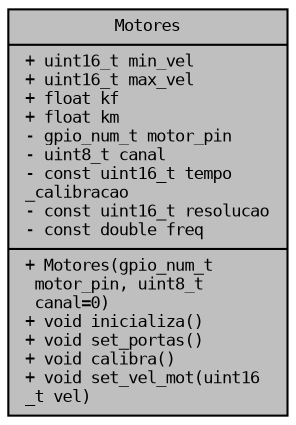 digraph "Motores"
{
 // LATEX_PDF_SIZE
  bgcolor="transparent";
  edge [fontname="DejaVuSansMono",fontsize="8",labelfontname="DejaVuSansMono",labelfontsize="8"];
  node [fontname="DejaVuSansMono",fontsize="8",shape=record];
  Node1 [label="{Motores\n|+ uint16_t min_vel\l+ uint16_t max_vel\l+ float kf\l+ float km\l- gpio_num_t motor_pin\l- uint8_t canal\l- const uint16_t tempo\l_calibracao\l- const uint16_t resolucao\l- const double freq\l|+  Motores(gpio_num_t\l motor_pin, uint8_t\l canal=0)\l+ void inicializa()\l+ void set_portas()\l+ void calibra()\l+ void set_vel_mot(uint16\l_t vel)\l}",height=0.2,width=0.4,color="black", fillcolor="grey75", style="filled", fontcolor="black",tooltip=" "];
}
